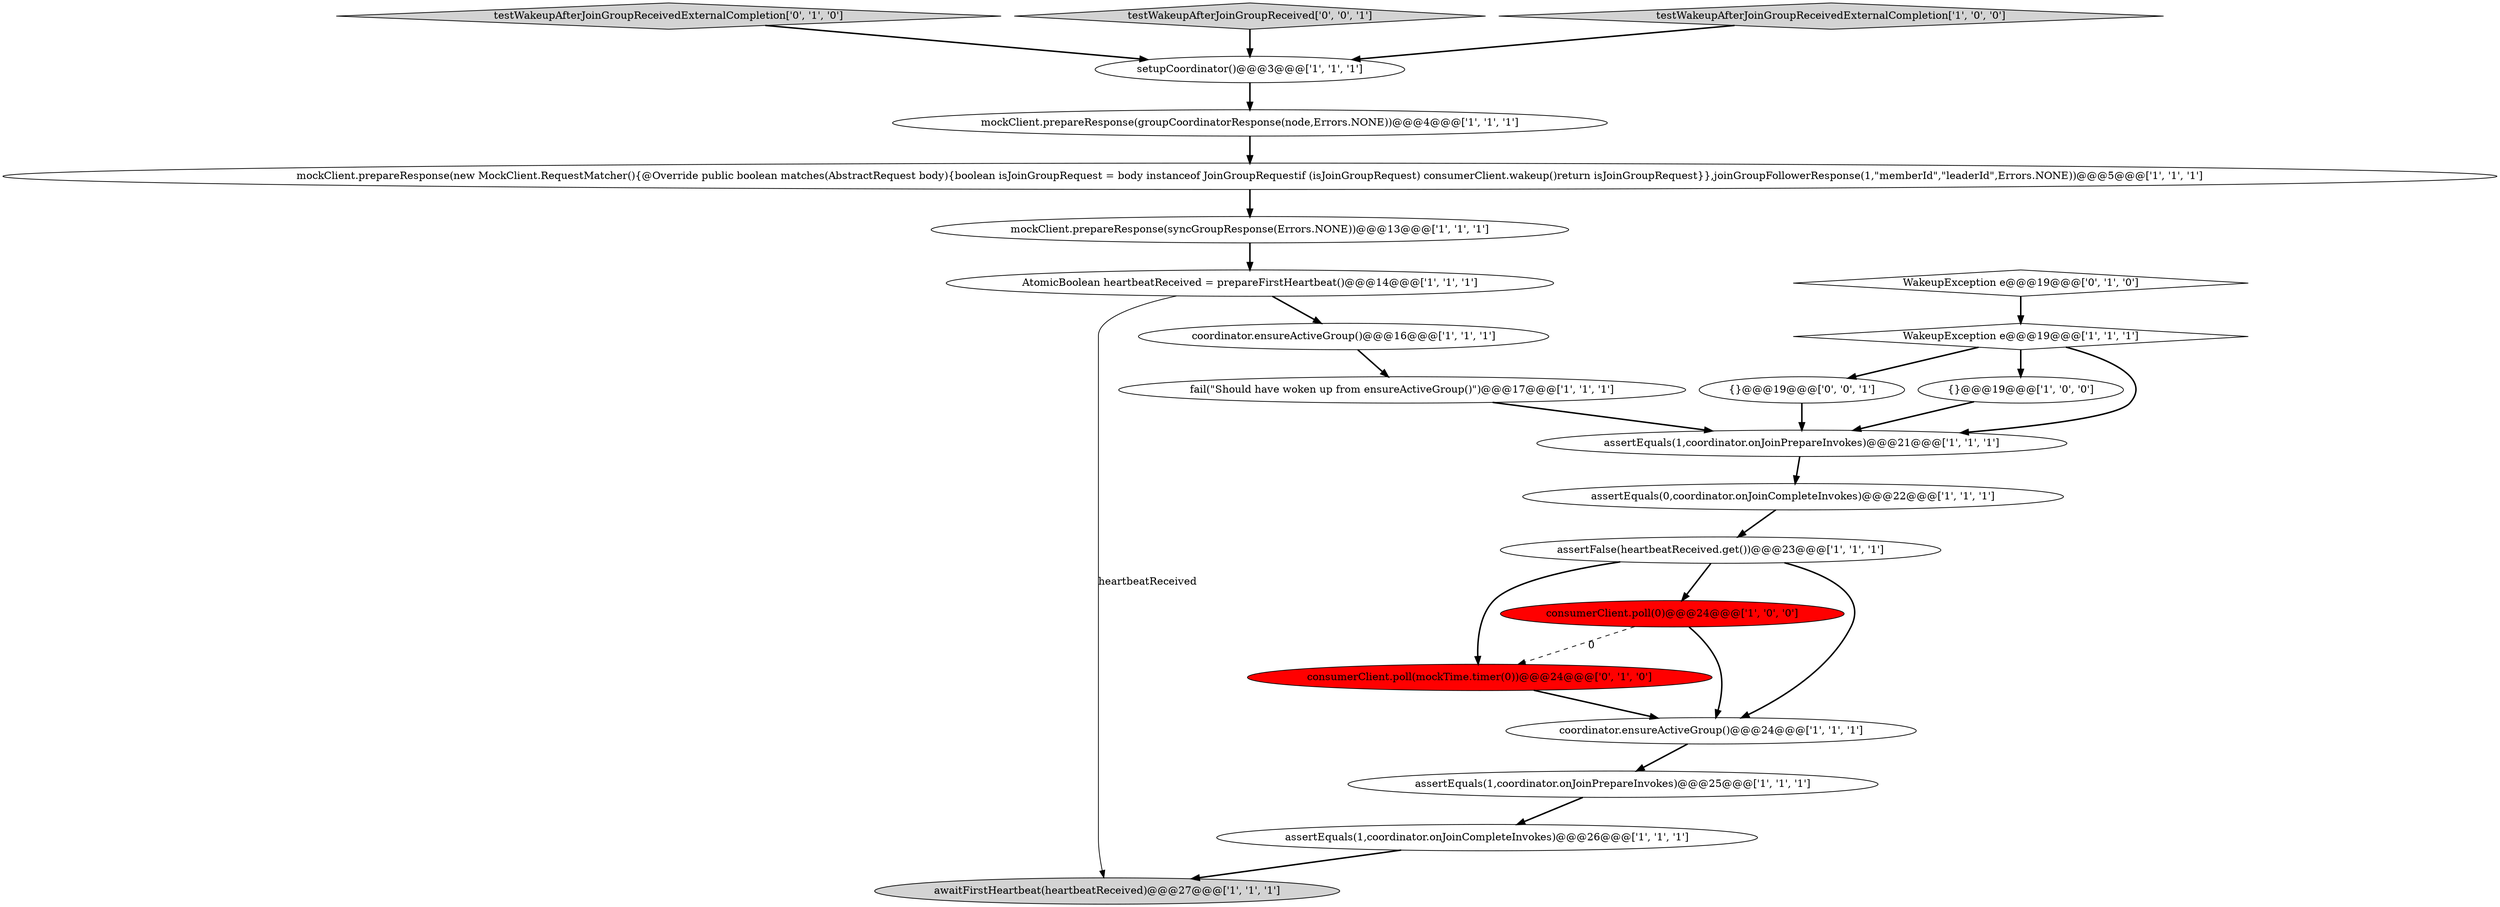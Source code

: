 digraph {
20 [style = filled, label = "testWakeupAfterJoinGroupReceivedExternalCompletion['0', '1', '0']", fillcolor = lightgray, shape = diamond image = "AAA0AAABBB2BBB"];
4 [style = filled, label = "consumerClient.poll(0)@@@24@@@['1', '0', '0']", fillcolor = red, shape = ellipse image = "AAA1AAABBB1BBB"];
2 [style = filled, label = "mockClient.prepareResponse(syncGroupResponse(Errors.NONE))@@@13@@@['1', '1', '1']", fillcolor = white, shape = ellipse image = "AAA0AAABBB1BBB"];
11 [style = filled, label = "assertFalse(heartbeatReceived.get())@@@23@@@['1', '1', '1']", fillcolor = white, shape = ellipse image = "AAA0AAABBB1BBB"];
3 [style = filled, label = "{}@@@19@@@['1', '0', '0']", fillcolor = white, shape = ellipse image = "AAA0AAABBB1BBB"];
5 [style = filled, label = "mockClient.prepareResponse(groupCoordinatorResponse(node,Errors.NONE))@@@4@@@['1', '1', '1']", fillcolor = white, shape = ellipse image = "AAA0AAABBB1BBB"];
9 [style = filled, label = "fail(\"Should have woken up from ensureActiveGroup()\")@@@17@@@['1', '1', '1']", fillcolor = white, shape = ellipse image = "AAA0AAABBB1BBB"];
0 [style = filled, label = "coordinator.ensureActiveGroup()@@@24@@@['1', '1', '1']", fillcolor = white, shape = ellipse image = "AAA0AAABBB1BBB"];
10 [style = filled, label = "assertEquals(1,coordinator.onJoinPrepareInvokes)@@@25@@@['1', '1', '1']", fillcolor = white, shape = ellipse image = "AAA0AAABBB1BBB"];
22 [style = filled, label = "testWakeupAfterJoinGroupReceived['0', '0', '1']", fillcolor = lightgray, shape = diamond image = "AAA0AAABBB3BBB"];
7 [style = filled, label = "AtomicBoolean heartbeatReceived = prepareFirstHeartbeat()@@@14@@@['1', '1', '1']", fillcolor = white, shape = ellipse image = "AAA0AAABBB1BBB"];
18 [style = filled, label = "consumerClient.poll(mockTime.timer(0))@@@24@@@['0', '1', '0']", fillcolor = red, shape = ellipse image = "AAA1AAABBB2BBB"];
17 [style = filled, label = "testWakeupAfterJoinGroupReceivedExternalCompletion['1', '0', '0']", fillcolor = lightgray, shape = diamond image = "AAA0AAABBB1BBB"];
6 [style = filled, label = "mockClient.prepareResponse(new MockClient.RequestMatcher(){@Override public boolean matches(AbstractRequest body){boolean isJoinGroupRequest = body instanceof JoinGroupRequestif (isJoinGroupRequest) consumerClient.wakeup()return isJoinGroupRequest}},joinGroupFollowerResponse(1,\"memberId\",\"leaderId\",Errors.NONE))@@@5@@@['1', '1', '1']", fillcolor = white, shape = ellipse image = "AAA0AAABBB1BBB"];
12 [style = filled, label = "assertEquals(1,coordinator.onJoinCompleteInvokes)@@@26@@@['1', '1', '1']", fillcolor = white, shape = ellipse image = "AAA0AAABBB1BBB"];
15 [style = filled, label = "setupCoordinator()@@@3@@@['1', '1', '1']", fillcolor = white, shape = ellipse image = "AAA0AAABBB1BBB"];
13 [style = filled, label = "assertEquals(1,coordinator.onJoinPrepareInvokes)@@@21@@@['1', '1', '1']", fillcolor = white, shape = ellipse image = "AAA0AAABBB1BBB"];
21 [style = filled, label = "{}@@@19@@@['0', '0', '1']", fillcolor = white, shape = ellipse image = "AAA0AAABBB3BBB"];
14 [style = filled, label = "WakeupException e@@@19@@@['1', '1', '1']", fillcolor = white, shape = diamond image = "AAA0AAABBB1BBB"];
8 [style = filled, label = "assertEquals(0,coordinator.onJoinCompleteInvokes)@@@22@@@['1', '1', '1']", fillcolor = white, shape = ellipse image = "AAA0AAABBB1BBB"];
1 [style = filled, label = "awaitFirstHeartbeat(heartbeatReceived)@@@27@@@['1', '1', '1']", fillcolor = lightgray, shape = ellipse image = "AAA0AAABBB1BBB"];
19 [style = filled, label = "WakeupException e@@@19@@@['0', '1', '0']", fillcolor = white, shape = diamond image = "AAA0AAABBB2BBB"];
16 [style = filled, label = "coordinator.ensureActiveGroup()@@@16@@@['1', '1', '1']", fillcolor = white, shape = ellipse image = "AAA0AAABBB1BBB"];
14->3 [style = bold, label=""];
4->18 [style = dashed, label="0"];
22->15 [style = bold, label=""];
7->1 [style = solid, label="heartbeatReceived"];
11->4 [style = bold, label=""];
12->1 [style = bold, label=""];
11->18 [style = bold, label=""];
15->5 [style = bold, label=""];
4->0 [style = bold, label=""];
6->2 [style = bold, label=""];
0->10 [style = bold, label=""];
11->0 [style = bold, label=""];
19->14 [style = bold, label=""];
5->6 [style = bold, label=""];
10->12 [style = bold, label=""];
7->16 [style = bold, label=""];
17->15 [style = bold, label=""];
3->13 [style = bold, label=""];
2->7 [style = bold, label=""];
14->13 [style = bold, label=""];
13->8 [style = bold, label=""];
14->21 [style = bold, label=""];
8->11 [style = bold, label=""];
20->15 [style = bold, label=""];
18->0 [style = bold, label=""];
16->9 [style = bold, label=""];
21->13 [style = bold, label=""];
9->13 [style = bold, label=""];
}
